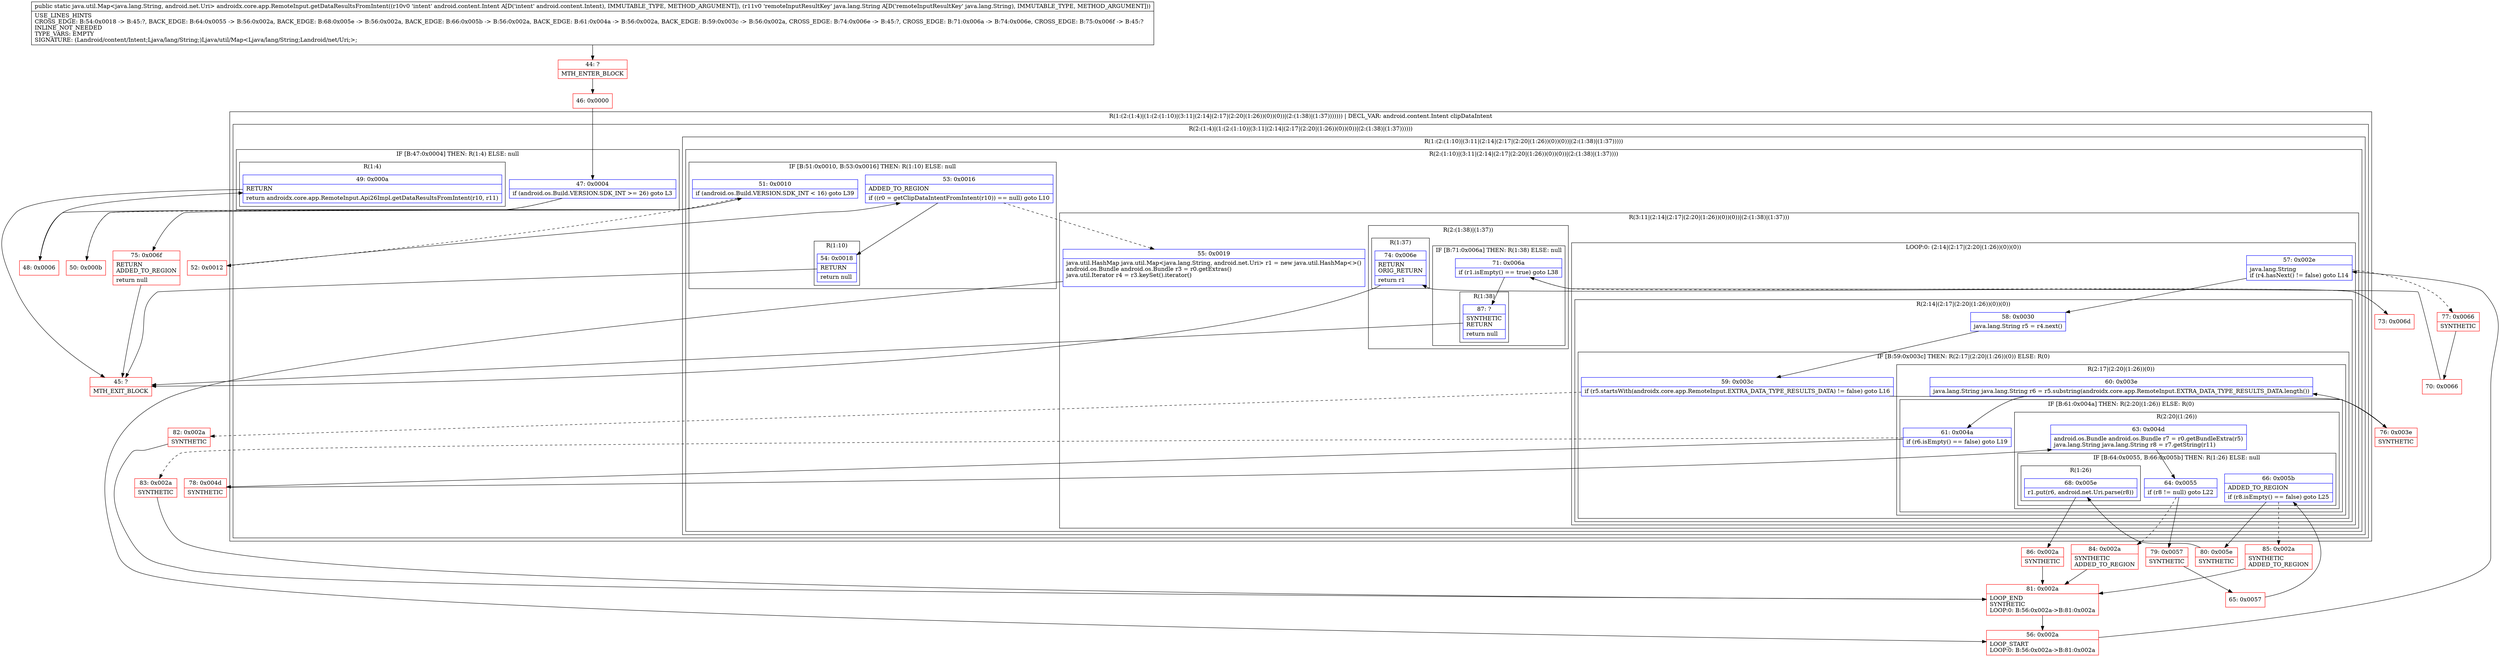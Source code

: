 digraph "CFG forandroidx.core.app.RemoteInput.getDataResultsFromIntent(Landroid\/content\/Intent;Ljava\/lang\/String;)Ljava\/util\/Map;" {
subgraph cluster_Region_1862015185 {
label = "R(1:(2:(1:4)|(1:(2:(1:10)|(3:11|(2:14|(2:17|(2:20|(1:26))(0))(0))|(2:(1:38)|(1:37))))))) | DECL_VAR: android.content.Intent clipDataIntent\l";
node [shape=record,color=blue];
subgraph cluster_Region_302882517 {
label = "R(2:(1:4)|(1:(2:(1:10)|(3:11|(2:14|(2:17|(2:20|(1:26))(0))(0))|(2:(1:38)|(1:37))))))";
node [shape=record,color=blue];
subgraph cluster_IfRegion_553381868 {
label = "IF [B:47:0x0004] THEN: R(1:4) ELSE: null";
node [shape=record,color=blue];
Node_47 [shape=record,label="{47\:\ 0x0004|if (android.os.Build.VERSION.SDK_INT \>= 26) goto L3\l}"];
subgraph cluster_Region_769889010 {
label = "R(1:4)";
node [shape=record,color=blue];
Node_49 [shape=record,label="{49\:\ 0x000a|RETURN\l|return androidx.core.app.RemoteInput.Api26Impl.getDataResultsFromIntent(r10, r11)\l}"];
}
}
subgraph cluster_Region_601304335 {
label = "R(1:(2:(1:10)|(3:11|(2:14|(2:17|(2:20|(1:26))(0))(0))|(2:(1:38)|(1:37)))))";
node [shape=record,color=blue];
subgraph cluster_Region_1565717654 {
label = "R(2:(1:10)|(3:11|(2:14|(2:17|(2:20|(1:26))(0))(0))|(2:(1:38)|(1:37))))";
node [shape=record,color=blue];
subgraph cluster_IfRegion_573170783 {
label = "IF [B:51:0x0010, B:53:0x0016] THEN: R(1:10) ELSE: null";
node [shape=record,color=blue];
Node_51 [shape=record,label="{51\:\ 0x0010|if (android.os.Build.VERSION.SDK_INT \< 16) goto L39\l}"];
Node_53 [shape=record,label="{53\:\ 0x0016|ADDED_TO_REGION\l|if ((r0 = getClipDataIntentFromIntent(r10)) == null) goto L10\l}"];
subgraph cluster_Region_334272234 {
label = "R(1:10)";
node [shape=record,color=blue];
Node_54 [shape=record,label="{54\:\ 0x0018|RETURN\l|return null\l}"];
}
}
subgraph cluster_Region_1263726143 {
label = "R(3:11|(2:14|(2:17|(2:20|(1:26))(0))(0))|(2:(1:38)|(1:37)))";
node [shape=record,color=blue];
Node_55 [shape=record,label="{55\:\ 0x0019|java.util.HashMap java.util.Map\<java.lang.String, android.net.Uri\> r1 = new java.util.HashMap\<\>()\landroid.os.Bundle android.os.Bundle r3 = r0.getExtras()\ljava.util.Iterator r4 = r3.keySet().iterator()\l\l}"];
subgraph cluster_LoopRegion_155807437 {
label = "LOOP:0: (2:14|(2:17|(2:20|(1:26))(0))(0))";
node [shape=record,color=blue];
Node_57 [shape=record,label="{57\:\ 0x002e|java.lang.String \lif (r4.hasNext() != false) goto L14\l}"];
subgraph cluster_Region_1140182326 {
label = "R(2:14|(2:17|(2:20|(1:26))(0))(0))";
node [shape=record,color=blue];
Node_58 [shape=record,label="{58\:\ 0x0030|java.lang.String r5 = r4.next()\l}"];
subgraph cluster_IfRegion_781435403 {
label = "IF [B:59:0x003c] THEN: R(2:17|(2:20|(1:26))(0)) ELSE: R(0)";
node [shape=record,color=blue];
Node_59 [shape=record,label="{59\:\ 0x003c|if (r5.startsWith(androidx.core.app.RemoteInput.EXTRA_DATA_TYPE_RESULTS_DATA) != false) goto L16\l}"];
subgraph cluster_Region_1287577626 {
label = "R(2:17|(2:20|(1:26))(0))";
node [shape=record,color=blue];
Node_60 [shape=record,label="{60\:\ 0x003e|java.lang.String java.lang.String r6 = r5.substring(androidx.core.app.RemoteInput.EXTRA_DATA_TYPE_RESULTS_DATA.length())\l}"];
subgraph cluster_IfRegion_774272833 {
label = "IF [B:61:0x004a] THEN: R(2:20|(1:26)) ELSE: R(0)";
node [shape=record,color=blue];
Node_61 [shape=record,label="{61\:\ 0x004a|if (r6.isEmpty() == false) goto L19\l}"];
subgraph cluster_Region_89097883 {
label = "R(2:20|(1:26))";
node [shape=record,color=blue];
Node_63 [shape=record,label="{63\:\ 0x004d|android.os.Bundle android.os.Bundle r7 = r0.getBundleExtra(r5)\ljava.lang.String java.lang.String r8 = r7.getString(r11)\l}"];
subgraph cluster_IfRegion_464089350 {
label = "IF [B:64:0x0055, B:66:0x005b] THEN: R(1:26) ELSE: null";
node [shape=record,color=blue];
Node_64 [shape=record,label="{64\:\ 0x0055|if (r8 != null) goto L22\l}"];
Node_66 [shape=record,label="{66\:\ 0x005b|ADDED_TO_REGION\l|if (r8.isEmpty() == false) goto L25\l}"];
subgraph cluster_Region_1004221496 {
label = "R(1:26)";
node [shape=record,color=blue];
Node_68 [shape=record,label="{68\:\ 0x005e|r1.put(r6, android.net.Uri.parse(r8))\l}"];
}
}
}
subgraph cluster_Region_1497320181 {
label = "R(0)";
node [shape=record,color=blue];
}
}
}
subgraph cluster_Region_465729561 {
label = "R(0)";
node [shape=record,color=blue];
}
}
}
}
subgraph cluster_Region_1983089194 {
label = "R(2:(1:38)|(1:37))";
node [shape=record,color=blue];
subgraph cluster_IfRegion_351794856 {
label = "IF [B:71:0x006a] THEN: R(1:38) ELSE: null";
node [shape=record,color=blue];
Node_71 [shape=record,label="{71\:\ 0x006a|if (r1.isEmpty() == true) goto L38\l}"];
subgraph cluster_Region_1182829949 {
label = "R(1:38)";
node [shape=record,color=blue];
Node_87 [shape=record,label="{87\:\ ?|SYNTHETIC\lRETURN\l|return null\l}"];
}
}
subgraph cluster_Region_272750395 {
label = "R(1:37)";
node [shape=record,color=blue];
Node_74 [shape=record,label="{74\:\ 0x006e|RETURN\lORIG_RETURN\l|return r1\l}"];
}
}
}
}
}
}
}
Node_44 [shape=record,color=red,label="{44\:\ ?|MTH_ENTER_BLOCK\l}"];
Node_46 [shape=record,color=red,label="{46\:\ 0x0000}"];
Node_48 [shape=record,color=red,label="{48\:\ 0x0006}"];
Node_45 [shape=record,color=red,label="{45\:\ ?|MTH_EXIT_BLOCK\l}"];
Node_50 [shape=record,color=red,label="{50\:\ 0x000b}"];
Node_52 [shape=record,color=red,label="{52\:\ 0x0012}"];
Node_56 [shape=record,color=red,label="{56\:\ 0x002a|LOOP_START\lLOOP:0: B:56:0x002a\-\>B:81:0x002a\l}"];
Node_76 [shape=record,color=red,label="{76\:\ 0x003e|SYNTHETIC\l}"];
Node_78 [shape=record,color=red,label="{78\:\ 0x004d|SYNTHETIC\l}"];
Node_79 [shape=record,color=red,label="{79\:\ 0x0057|SYNTHETIC\l}"];
Node_65 [shape=record,color=red,label="{65\:\ 0x0057}"];
Node_80 [shape=record,color=red,label="{80\:\ 0x005e|SYNTHETIC\l}"];
Node_86 [shape=record,color=red,label="{86\:\ 0x002a|SYNTHETIC\l}"];
Node_81 [shape=record,color=red,label="{81\:\ 0x002a|LOOP_END\lSYNTHETIC\lLOOP:0: B:56:0x002a\-\>B:81:0x002a\l}"];
Node_85 [shape=record,color=red,label="{85\:\ 0x002a|SYNTHETIC\lADDED_TO_REGION\l}"];
Node_84 [shape=record,color=red,label="{84\:\ 0x002a|SYNTHETIC\lADDED_TO_REGION\l}"];
Node_83 [shape=record,color=red,label="{83\:\ 0x002a|SYNTHETIC\l}"];
Node_82 [shape=record,color=red,label="{82\:\ 0x002a|SYNTHETIC\l}"];
Node_77 [shape=record,color=red,label="{77\:\ 0x0066|SYNTHETIC\l}"];
Node_70 [shape=record,color=red,label="{70\:\ 0x0066}"];
Node_73 [shape=record,color=red,label="{73\:\ 0x006d}"];
Node_75 [shape=record,color=red,label="{75\:\ 0x006f|RETURN\lADDED_TO_REGION\l|return null\l}"];
MethodNode[shape=record,label="{public static java.util.Map\<java.lang.String, android.net.Uri\> androidx.core.app.RemoteInput.getDataResultsFromIntent((r10v0 'intent' android.content.Intent A[D('intent' android.content.Intent), IMMUTABLE_TYPE, METHOD_ARGUMENT]), (r11v0 'remoteInputResultKey' java.lang.String A[D('remoteInputResultKey' java.lang.String), IMMUTABLE_TYPE, METHOD_ARGUMENT]))  | USE_LINES_HINTS\lCROSS_EDGE: B:54:0x0018 \-\> B:45:?, BACK_EDGE: B:64:0x0055 \-\> B:56:0x002a, BACK_EDGE: B:68:0x005e \-\> B:56:0x002a, BACK_EDGE: B:66:0x005b \-\> B:56:0x002a, BACK_EDGE: B:61:0x004a \-\> B:56:0x002a, BACK_EDGE: B:59:0x003c \-\> B:56:0x002a, CROSS_EDGE: B:74:0x006e \-\> B:45:?, CROSS_EDGE: B:71:0x006a \-\> B:74:0x006e, CROSS_EDGE: B:75:0x006f \-\> B:45:?\lINLINE_NOT_NEEDED\lTYPE_VARS: EMPTY\lSIGNATURE: (Landroid\/content\/Intent;Ljava\/lang\/String;)Ljava\/util\/Map\<Ljava\/lang\/String;Landroid\/net\/Uri;\>;\l}"];
MethodNode -> Node_44;Node_47 -> Node_48;
Node_47 -> Node_50[style=dashed];
Node_49 -> Node_45;
Node_51 -> Node_52[style=dashed];
Node_51 -> Node_75;
Node_53 -> Node_54;
Node_53 -> Node_55[style=dashed];
Node_54 -> Node_45;
Node_55 -> Node_56;
Node_57 -> Node_58;
Node_57 -> Node_77[style=dashed];
Node_58 -> Node_59;
Node_59 -> Node_76;
Node_59 -> Node_82[style=dashed];
Node_60 -> Node_61;
Node_61 -> Node_78;
Node_61 -> Node_83[style=dashed];
Node_63 -> Node_64;
Node_64 -> Node_79;
Node_64 -> Node_84[style=dashed];
Node_66 -> Node_80;
Node_66 -> Node_85[style=dashed];
Node_68 -> Node_86;
Node_71 -> Node_73[style=dashed];
Node_71 -> Node_87;
Node_87 -> Node_45;
Node_74 -> Node_45;
Node_44 -> Node_46;
Node_46 -> Node_47;
Node_48 -> Node_49;
Node_50 -> Node_51;
Node_52 -> Node_53;
Node_56 -> Node_57;
Node_76 -> Node_60;
Node_78 -> Node_63;
Node_79 -> Node_65;
Node_65 -> Node_66;
Node_80 -> Node_68;
Node_86 -> Node_81;
Node_81 -> Node_56;
Node_85 -> Node_81;
Node_84 -> Node_81;
Node_83 -> Node_81;
Node_82 -> Node_81;
Node_77 -> Node_70;
Node_70 -> Node_71;
Node_73 -> Node_74;
Node_75 -> Node_45;
}

